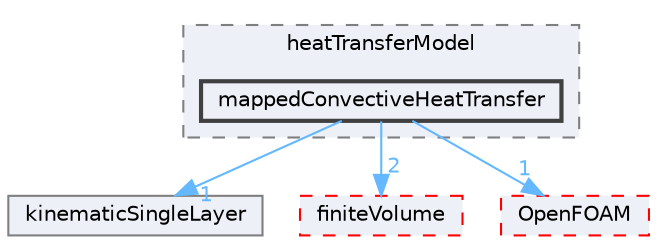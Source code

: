 digraph "src/regionModels/surfaceFilmModels/submodels/thermo/heatTransferModel/mappedConvectiveHeatTransfer"
{
 // LATEX_PDF_SIZE
  bgcolor="transparent";
  edge [fontname=Helvetica,fontsize=10,labelfontname=Helvetica,labelfontsize=10];
  node [fontname=Helvetica,fontsize=10,shape=box,height=0.2,width=0.4];
  compound=true
  subgraph clusterdir_c66a9f62c3f9db27452d795171e9cfbb {
    graph [ bgcolor="#edf0f7", pencolor="grey50", label="heatTransferModel", fontname=Helvetica,fontsize=10 style="filled,dashed", URL="dir_c66a9f62c3f9db27452d795171e9cfbb.html",tooltip=""]
  dir_0f334ad379b835025eea4ce1af33c0b5 [label="mappedConvectiveHeatTransfer", fillcolor="#edf0f7", color="grey25", style="filled,bold", URL="dir_0f334ad379b835025eea4ce1af33c0b5.html",tooltip=""];
  }
  dir_1c60e658c3548753b29433c6c9718fd3 [label="kinematicSingleLayer", fillcolor="#edf0f7", color="grey50", style="filled", URL="dir_1c60e658c3548753b29433c6c9718fd3.html",tooltip=""];
  dir_9bd15774b555cf7259a6fa18f99fe99b [label="finiteVolume", fillcolor="#edf0f7", color="red", style="filled,dashed", URL="dir_9bd15774b555cf7259a6fa18f99fe99b.html",tooltip=""];
  dir_c5473ff19b20e6ec4dfe5c310b3778a8 [label="OpenFOAM", fillcolor="#edf0f7", color="red", style="filled,dashed", URL="dir_c5473ff19b20e6ec4dfe5c310b3778a8.html",tooltip=""];
  dir_0f334ad379b835025eea4ce1af33c0b5->dir_1c60e658c3548753b29433c6c9718fd3 [headlabel="1", labeldistance=1.5 headhref="dir_002301_002026.html" href="dir_002301_002026.html" color="steelblue1" fontcolor="steelblue1"];
  dir_0f334ad379b835025eea4ce1af33c0b5->dir_9bd15774b555cf7259a6fa18f99fe99b [headlabel="2", labeldistance=1.5 headhref="dir_002301_001387.html" href="dir_002301_001387.html" color="steelblue1" fontcolor="steelblue1"];
  dir_0f334ad379b835025eea4ce1af33c0b5->dir_c5473ff19b20e6ec4dfe5c310b3778a8 [headlabel="1", labeldistance=1.5 headhref="dir_002301_002695.html" href="dir_002301_002695.html" color="steelblue1" fontcolor="steelblue1"];
}
